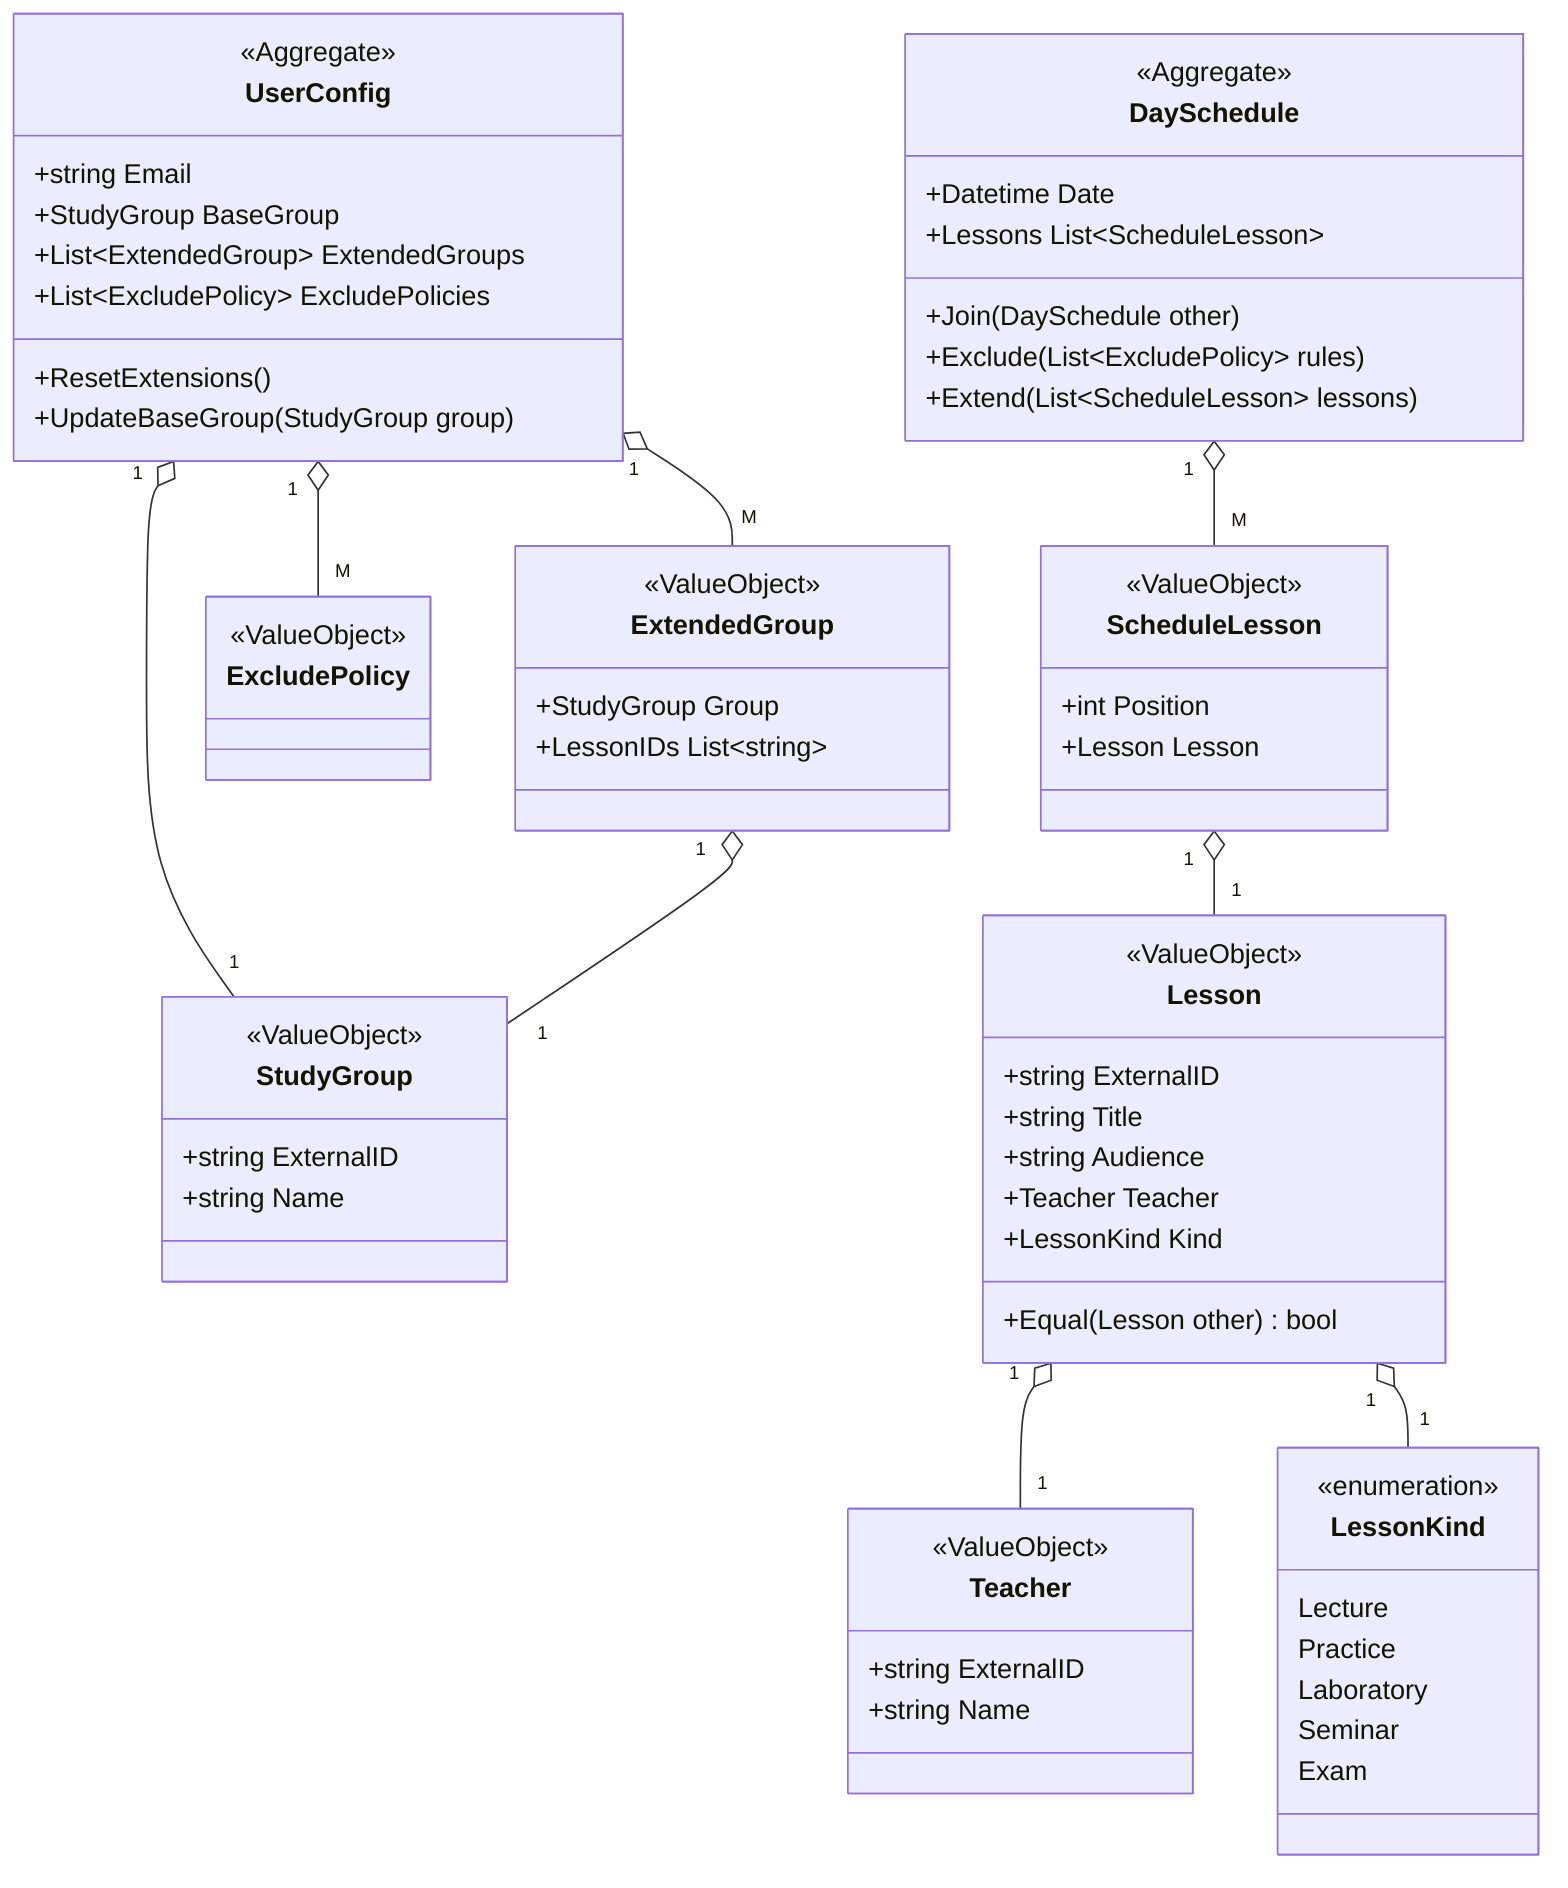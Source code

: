 classDiagram
    class UserConfig {
        <<Aggregate>>

        +string Email
        +StudyGroup BaseGroup
        +List~ExtendedGroup~ ExtendedGroups
        +List~ExcludePolicy~ ExcludePolicies

        +ResetExtensions()
        +UpdateBaseGroup(StudyGroup group)
    }

    UserConfig "1" o-- "1" StudyGroup
    UserConfig "1" o-- "M" ExtendedGroup
    UserConfig "1" o-- "M" ExcludePolicy

    class StudyGroup {
        <<ValueObject>>
        +string ExternalID
        +string Name
    }

    class ExtendedGroup {
        <<ValueObject>>
        +StudyGroup Group
        +LessonIDs List~string~
    }

    ExtendedGroup "1" o-- "1" StudyGroup

    class ExcludePolicy {
        <<ValueObject>>
    }
    
    class DaySchedule{
        <<Aggregate>>
        +Datetime Date
        +Lessons List~ScheduleLesson~

        +Join(DaySchedule other)
        +Exclude(List~ExcludePolicy~ rules)
        +Extend(List~ScheduleLesson~ lessons)
    }

    DaySchedule "1" o-- "M" ScheduleLesson

    class ScheduleLesson {
        <<ValueObject>>
        +int Position
        +Lesson Lesson
    }

    ScheduleLesson "1" o-- "1" Lesson

    class Lesson {
        <<ValueObject>>
        +string ExternalID
        +string Title
        +string Audience
        +Teacher Teacher
        +LessonKind Kind

        +Equal(Lesson other) bool
    }

    Lesson "1" o-- "1" Teacher
    Lesson "1" o-- "1" LessonKind

    class LessonKind {
        <<enumeration>>
        Lecture
        Practice
        Laboratory
        Seminar
        Exam
    }

    class Teacher {
        <<ValueObject>>
        +string ExternalID
        +string Name
    }